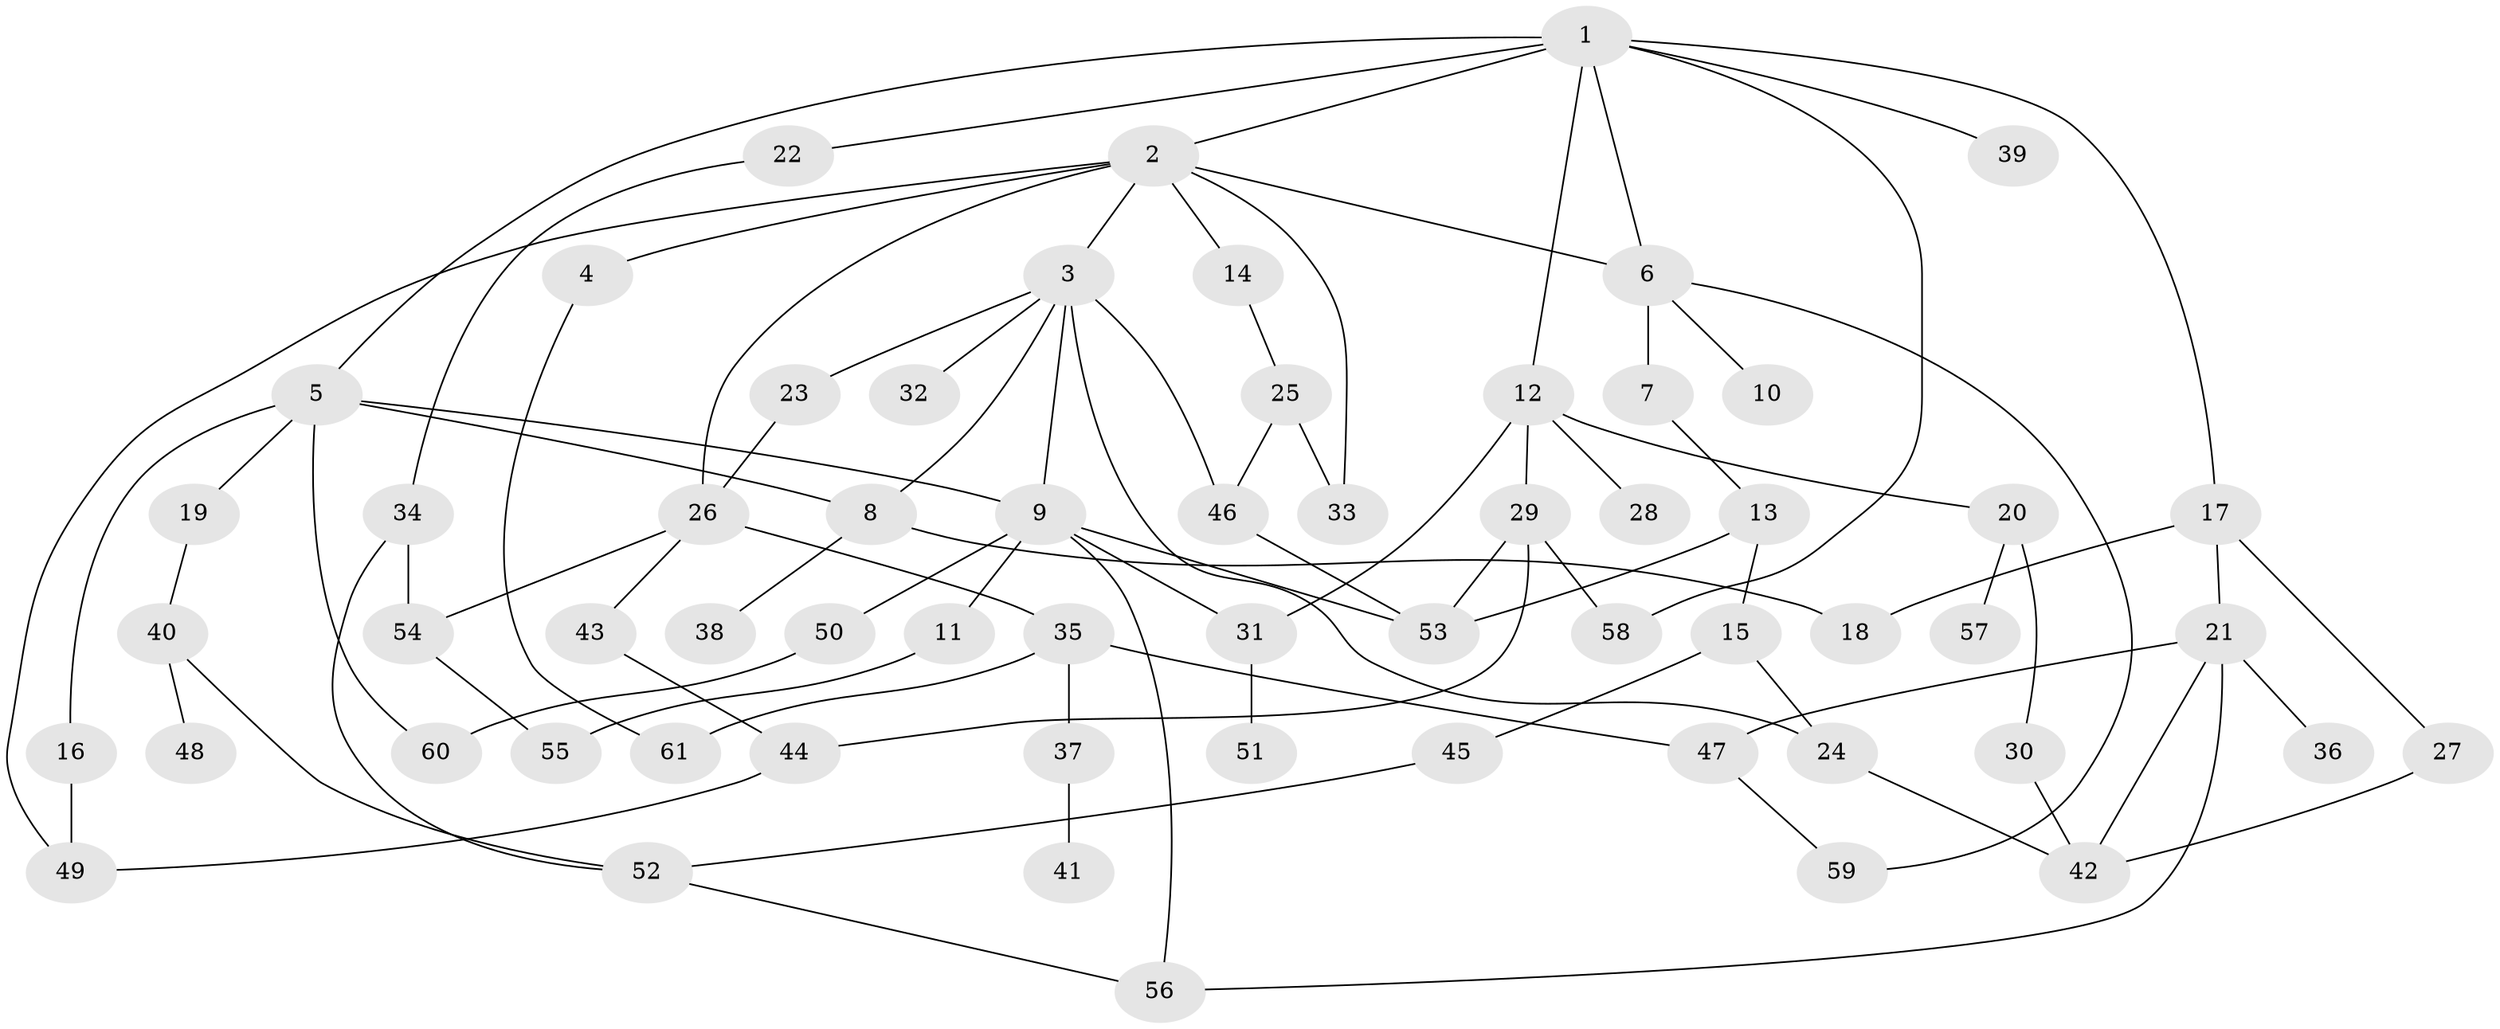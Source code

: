 // Generated by graph-tools (version 1.1) at 2025/01/03/09/25 03:01:09]
// undirected, 61 vertices, 89 edges
graph export_dot {
graph [start="1"]
  node [color=gray90,style=filled];
  1;
  2;
  3;
  4;
  5;
  6;
  7;
  8;
  9;
  10;
  11;
  12;
  13;
  14;
  15;
  16;
  17;
  18;
  19;
  20;
  21;
  22;
  23;
  24;
  25;
  26;
  27;
  28;
  29;
  30;
  31;
  32;
  33;
  34;
  35;
  36;
  37;
  38;
  39;
  40;
  41;
  42;
  43;
  44;
  45;
  46;
  47;
  48;
  49;
  50;
  51;
  52;
  53;
  54;
  55;
  56;
  57;
  58;
  59;
  60;
  61;
  1 -- 2;
  1 -- 5;
  1 -- 6;
  1 -- 12;
  1 -- 17;
  1 -- 22;
  1 -- 39;
  1 -- 58;
  2 -- 3;
  2 -- 4;
  2 -- 14;
  2 -- 26;
  2 -- 33;
  2 -- 6;
  2 -- 49;
  3 -- 9;
  3 -- 23;
  3 -- 32;
  3 -- 46;
  3 -- 8;
  3 -- 24;
  4 -- 61;
  5 -- 8;
  5 -- 16;
  5 -- 19;
  5 -- 60;
  5 -- 9;
  6 -- 7;
  6 -- 10;
  6 -- 59;
  7 -- 13;
  8 -- 38;
  8 -- 18;
  9 -- 11;
  9 -- 31;
  9 -- 50;
  9 -- 56;
  9 -- 53;
  11 -- 55;
  12 -- 20;
  12 -- 28;
  12 -- 29;
  12 -- 31;
  13 -- 15;
  13 -- 53;
  14 -- 25;
  15 -- 24;
  15 -- 45;
  16 -- 49;
  17 -- 18;
  17 -- 21;
  17 -- 27;
  19 -- 40;
  20 -- 30;
  20 -- 57;
  21 -- 36;
  21 -- 47;
  21 -- 42;
  21 -- 56;
  22 -- 34;
  23 -- 26;
  24 -- 42;
  25 -- 46;
  25 -- 33;
  26 -- 35;
  26 -- 43;
  26 -- 54;
  27 -- 42;
  29 -- 58;
  29 -- 44;
  29 -- 53;
  30 -- 42;
  31 -- 51;
  34 -- 54;
  34 -- 52;
  35 -- 37;
  35 -- 61;
  35 -- 47;
  37 -- 41;
  40 -- 48;
  40 -- 52;
  43 -- 44;
  44 -- 49;
  45 -- 52;
  46 -- 53;
  47 -- 59;
  50 -- 60;
  52 -- 56;
  54 -- 55;
}
